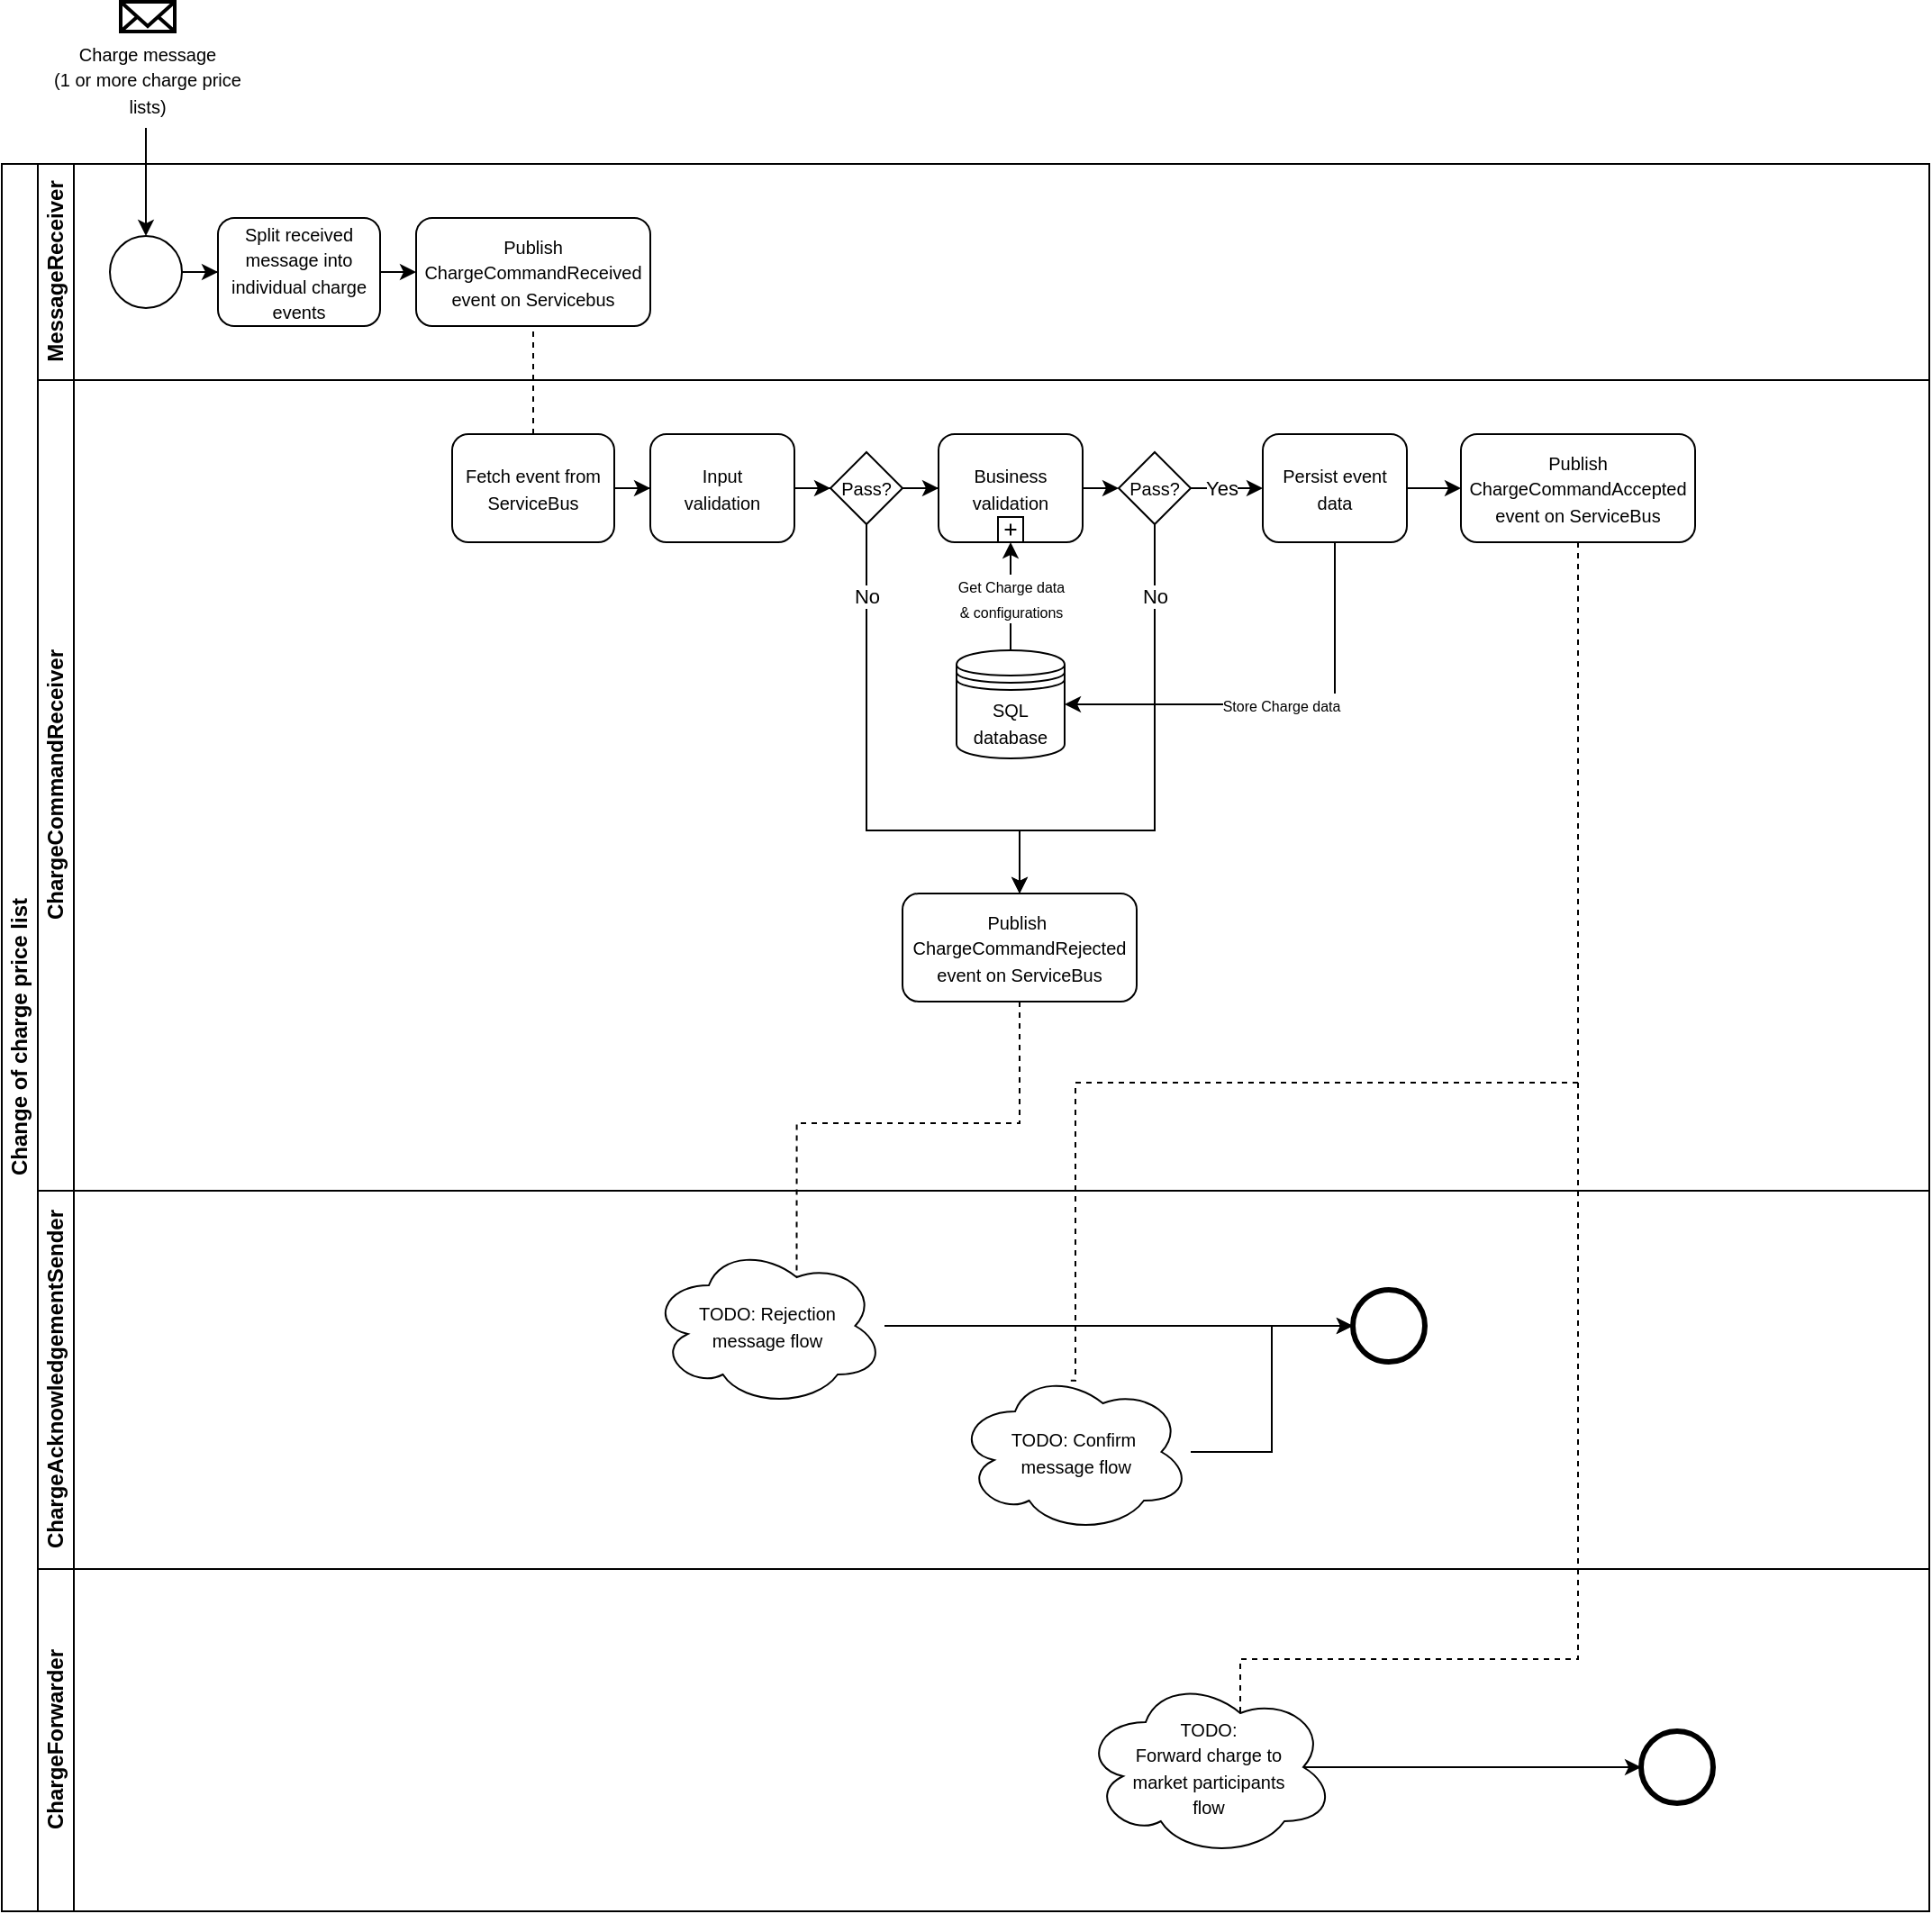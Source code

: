 <mxfile version="14.4.3" type="device"><diagram id="prtHgNgQTEPvFCAcTncT" name="Page-1"><mxGraphModel dx="1550" dy="895" grid="1" gridSize="10" guides="1" tooltips="1" connect="1" arrows="1" fold="1" page="1" pageScale="1" pageWidth="827" pageHeight="1169" math="0" shadow="0"><root><mxCell id="0"/><mxCell id="1" parent="0"/><mxCell id="dNxyNK7c78bLwvsdeMH5-19" value="Change of charge price list" style="swimlane;html=1;childLayout=stackLayout;resizeParent=1;resizeParentMax=0;horizontal=0;startSize=20;horizontalStack=0;rounded=0;" parent="1" vertex="1"><mxGeometry x="120" y="120" width="1070" height="970" as="geometry"><mxRectangle x="120" y="120" width="30" height="180" as="alternateBounds"/></mxGeometry></mxCell><mxCell id="dNxyNK7c78bLwvsdeMH5-20" value="MessageReceiver" style="swimlane;html=1;startSize=20;horizontal=0;" parent="dNxyNK7c78bLwvsdeMH5-19" vertex="1"><mxGeometry x="20" width="1050" height="120" as="geometry"><mxRectangle x="20" width="530" height="20" as="alternateBounds"/></mxGeometry></mxCell><mxCell id="dNxyNK7c78bLwvsdeMH5-25" value="" style="edgeStyle=orthogonalEdgeStyle;rounded=0;orthogonalLoop=1;jettySize=auto;html=1;" parent="dNxyNK7c78bLwvsdeMH5-20" source="dNxyNK7c78bLwvsdeMH5-23" target="dNxyNK7c78bLwvsdeMH5-24" edge="1"><mxGeometry relative="1" as="geometry"/></mxCell><mxCell id="dNxyNK7c78bLwvsdeMH5-23" value="" style="ellipse;whiteSpace=wrap;html=1;" parent="dNxyNK7c78bLwvsdeMH5-20" vertex="1"><mxGeometry x="40" y="40" width="40" height="40" as="geometry"/></mxCell><mxCell id="dNxyNK7c78bLwvsdeMH5-24" value="&lt;span style=&quot;font-size: 10px&quot;&gt;Split received message into individual charge events&lt;/span&gt;" style="rounded=1;whiteSpace=wrap;html=1;fontFamily=Helvetica;fontSize=12;fontColor=#000000;align=center;" parent="dNxyNK7c78bLwvsdeMH5-20" vertex="1"><mxGeometry x="100" y="30" width="90" height="60" as="geometry"/></mxCell><mxCell id="dNxyNK7c78bLwvsdeMH5-30" value="&lt;font style=&quot;font-size: 10px&quot;&gt;Publish ChargeCommandReceived&lt;br&gt;event on Servicebus&lt;/font&gt;" style="rounded=1;whiteSpace=wrap;html=1;fontFamily=Helvetica;fontSize=12;fontColor=#000000;align=center;" parent="dNxyNK7c78bLwvsdeMH5-20" vertex="1"><mxGeometry x="210" y="30" width="130" height="60" as="geometry"/></mxCell><mxCell id="ctsextWRXBwKodFWN5Jo-71" value="" style="edgeStyle=orthogonalEdgeStyle;rounded=0;orthogonalLoop=1;jettySize=auto;html=1;" parent="dNxyNK7c78bLwvsdeMH5-20" source="dNxyNK7c78bLwvsdeMH5-24" edge="1"><mxGeometry relative="1" as="geometry"><mxPoint x="210" y="60" as="targetPoint"/></mxGeometry></mxCell><mxCell id="dNxyNK7c78bLwvsdeMH5-21" value="ChargeCommandReceiver" style="swimlane;html=1;startSize=20;horizontal=0;" parent="dNxyNK7c78bLwvsdeMH5-19" vertex="1"><mxGeometry x="20" y="120" width="1050" height="450" as="geometry"><mxRectangle x="20" y="120" width="530" height="20" as="alternateBounds"/></mxGeometry></mxCell><mxCell id="dNxyNK7c78bLwvsdeMH5-26" value="&lt;font style=&quot;font-size: 10px&quot;&gt;Fetch event from ServiceBus&lt;/font&gt;" style="rounded=1;whiteSpace=wrap;html=1;fontFamily=Helvetica;fontSize=12;fontColor=#000000;align=center;" parent="dNxyNK7c78bLwvsdeMH5-21" vertex="1"><mxGeometry x="230" y="30" width="90" height="60" as="geometry"/></mxCell><mxCell id="ctsextWRXBwKodFWN5Jo-94" value="&lt;font style=&quot;font-size: 10px&quot;&gt;Pass?&lt;/font&gt;" style="rhombus;whiteSpace=wrap;html=1;fontFamily=Helvetica;fontSize=12;fontColor=#000000;align=center;" parent="dNxyNK7c78bLwvsdeMH5-21" vertex="1"><mxGeometry x="600" y="40" width="40" height="40" as="geometry"/></mxCell><mxCell id="ctsextWRXBwKodFWN5Jo-96" value="" style="endArrow=classic;html=1;exitX=1;exitY=0.5;exitDx=0;exitDy=0;entryX=0;entryY=0.5;entryDx=0;entryDy=0;" parent="dNxyNK7c78bLwvsdeMH5-21" source="ctsextWRXBwKodFWN5Jo-90" target="ctsextWRXBwKodFWN5Jo-94" edge="1"><mxGeometry width="50" height="50" relative="1" as="geometry"><mxPoint x="600" y="120" as="sourcePoint"/><mxPoint x="650" y="70" as="targetPoint"/></mxGeometry></mxCell><mxCell id="ctsextWRXBwKodFWN5Jo-120" value="&lt;font style=&quot;font-size: 10px&quot;&gt;Publish&lt;br&gt;ChargeCommandAccepted&lt;br&gt;event on ServiceBus&lt;br&gt;&lt;/font&gt;" style="whiteSpace=wrap;html=1;rounded=1;" parent="dNxyNK7c78bLwvsdeMH5-21" vertex="1"><mxGeometry x="790" y="30" width="130" height="60" as="geometry"/></mxCell><mxCell id="ctsextWRXBwKodFWN5Jo-103" value="&lt;font style=&quot;font-size: 10px&quot;&gt;Persist event data&lt;/font&gt;" style="whiteSpace=wrap;html=1;rounded=1;" parent="dNxyNK7c78bLwvsdeMH5-21" vertex="1"><mxGeometry x="680" y="30" width="80" height="60" as="geometry"/></mxCell><mxCell id="ctsextWRXBwKodFWN5Jo-104" value="Yes" style="edgeStyle=orthogonalEdgeStyle;rounded=0;orthogonalLoop=1;jettySize=auto;html=1;" parent="dNxyNK7c78bLwvsdeMH5-21" source="ctsextWRXBwKodFWN5Jo-94" target="ctsextWRXBwKodFWN5Jo-103" edge="1"><mxGeometry x="-0.149" relative="1" as="geometry"><mxPoint as="offset"/></mxGeometry></mxCell><mxCell id="ctsextWRXBwKodFWN5Jo-122" value="" style="endArrow=classic;html=1;exitX=1;exitY=0.5;exitDx=0;exitDy=0;" parent="dNxyNK7c78bLwvsdeMH5-21" source="ctsextWRXBwKodFWN5Jo-103" target="ctsextWRXBwKodFWN5Jo-120" edge="1"><mxGeometry width="50" height="50" relative="1" as="geometry"><mxPoint x="600" y="80" as="sourcePoint"/><mxPoint x="650" y="30" as="targetPoint"/></mxGeometry></mxCell><mxCell id="Q6cT-gCsJ8WMCQeDimFC-4" value="" style="group;rounded=0;" vertex="1" connectable="0" parent="dNxyNK7c78bLwvsdeMH5-21"><mxGeometry x="340" y="30" width="80" height="60" as="geometry"/></mxCell><mxCell id="Q6cT-gCsJ8WMCQeDimFC-5" value="&lt;span style=&quot;font-size: 10px&quot;&gt;Input &lt;br&gt;validation&lt;/span&gt;" style="whiteSpace=wrap;html=1;rounded=1;" vertex="1" parent="Q6cT-gCsJ8WMCQeDimFC-4"><mxGeometry width="80" height="60" as="geometry"/></mxCell><mxCell id="Q6cT-gCsJ8WMCQeDimFC-9" value="" style="edgeStyle=orthogonalEdgeStyle;rounded=0;orthogonalLoop=1;jettySize=auto;html=1;entryX=0;entryY=0.5;entryDx=0;entryDy=0;" edge="1" parent="dNxyNK7c78bLwvsdeMH5-21" source="Q6cT-gCsJ8WMCQeDimFC-5" target="Q6cT-gCsJ8WMCQeDimFC-10"><mxGeometry relative="1" as="geometry"><mxPoint x="500" y="60" as="targetPoint"/></mxGeometry></mxCell><mxCell id="Q6cT-gCsJ8WMCQeDimFC-3" value="" style="edgeStyle=orthogonalEdgeStyle;rounded=0;orthogonalLoop=1;jettySize=auto;html=1;entryX=0;entryY=0.5;entryDx=0;entryDy=0;" edge="1" parent="dNxyNK7c78bLwvsdeMH5-21" source="dNxyNK7c78bLwvsdeMH5-26" target="Q6cT-gCsJ8WMCQeDimFC-5"><mxGeometry relative="1" as="geometry"><mxPoint x="360" y="60" as="targetPoint"/></mxGeometry></mxCell><mxCell id="Q6cT-gCsJ8WMCQeDimFC-10" value="&lt;font style=&quot;font-size: 10px&quot;&gt;Pass?&lt;/font&gt;" style="rhombus;whiteSpace=wrap;html=1;fontFamily=Helvetica;fontSize=12;fontColor=#000000;align=center;" vertex="1" parent="dNxyNK7c78bLwvsdeMH5-21"><mxGeometry x="440" y="40" width="40" height="40" as="geometry"/></mxCell><mxCell id="Q6cT-gCsJ8WMCQeDimFC-13" value="" style="edgeStyle=orthogonalEdgeStyle;rounded=0;orthogonalLoop=1;jettySize=auto;html=1;entryX=0;entryY=0.5;entryDx=0;entryDy=0;" edge="1" parent="dNxyNK7c78bLwvsdeMH5-21" source="Q6cT-gCsJ8WMCQeDimFC-10" target="ctsextWRXBwKodFWN5Jo-90"><mxGeometry relative="1" as="geometry"><mxPoint x="500" y="130" as="targetPoint"/></mxGeometry></mxCell><mxCell id="ctsextWRXBwKodFWN5Jo-95" value="" style="group" parent="dNxyNK7c78bLwvsdeMH5-21" vertex="1" connectable="0"><mxGeometry x="500" y="30" width="80" height="60" as="geometry"/></mxCell><mxCell id="ctsextWRXBwKodFWN5Jo-90" value="&lt;font style=&quot;font-size: 10px&quot;&gt;Business validation&lt;/font&gt;" style="whiteSpace=wrap;html=1;rounded=1;" parent="ctsextWRXBwKodFWN5Jo-95" vertex="1"><mxGeometry width="80" height="60" as="geometry"/></mxCell><mxCell id="ctsextWRXBwKodFWN5Jo-93" value="" style="shape=plus;html=1;outlineConnect=0;strokeColor=#000000;" parent="ctsextWRXBwKodFWN5Jo-95" vertex="1"><mxGeometry x="33" y="46" width="14" height="14" as="geometry"/></mxCell><mxCell id="Q6cT-gCsJ8WMCQeDimFC-19" value="&lt;font style=&quot;font-size: 10px&quot;&gt;SQL database&lt;/font&gt;" style="shape=datastore;whiteSpace=wrap;html=1;" vertex="1" parent="dNxyNK7c78bLwvsdeMH5-21"><mxGeometry x="510" y="150" width="60" height="60" as="geometry"/></mxCell><mxCell id="q94TWwSRBSF3cy6hSpi0-69" value="&lt;span style=&quot;font-size: 10px&quot;&gt;Publish&amp;nbsp;&lt;/span&gt;&lt;br style=&quot;font-size: 10px&quot;&gt;&lt;span style=&quot;font-size: 10px&quot;&gt;ChargeCommandRejected&lt;br&gt;event on ServiceBus&lt;/span&gt;" style="whiteSpace=wrap;html=1;rounded=1;" parent="dNxyNK7c78bLwvsdeMH5-21" vertex="1"><mxGeometry x="480" y="285" width="130" height="60" as="geometry"/></mxCell><mxCell id="Q6cT-gCsJ8WMCQeDimFC-25" value="&lt;font style=&quot;font-size: 8px&quot;&gt;Store Charge data&lt;/font&gt;" style="edgeStyle=orthogonalEdgeStyle;rounded=0;orthogonalLoop=1;jettySize=auto;html=1;entryX=1;entryY=0.5;entryDx=0;entryDy=0;" edge="1" parent="dNxyNK7c78bLwvsdeMH5-21" source="ctsextWRXBwKodFWN5Jo-103" target="Q6cT-gCsJ8WMCQeDimFC-19"><mxGeometry relative="1" as="geometry"><mxPoint x="720" y="170" as="targetPoint"/><Array as="points"><mxPoint x="720" y="180"/></Array></mxGeometry></mxCell><mxCell id="Q6cT-gCsJ8WMCQeDimFC-27" value="No" style="edgeStyle=orthogonalEdgeStyle;rounded=0;orthogonalLoop=1;jettySize=auto;html=1;entryX=0.5;entryY=0;entryDx=0;entryDy=0;" edge="1" parent="dNxyNK7c78bLwvsdeMH5-21" source="Q6cT-gCsJ8WMCQeDimFC-10" target="q94TWwSRBSF3cy6hSpi0-69"><mxGeometry x="-0.724" relative="1" as="geometry"><mxPoint x="460.0" y="150" as="targetPoint"/><Array as="points"><mxPoint x="460" y="250"/><mxPoint x="545" y="250"/></Array><mxPoint as="offset"/></mxGeometry></mxCell><mxCell id="Q6cT-gCsJ8WMCQeDimFC-29" value="No" style="edgeStyle=orthogonalEdgeStyle;rounded=0;orthogonalLoop=1;jettySize=auto;html=1;entryX=0.5;entryY=0;entryDx=0;entryDy=0;" edge="1" parent="dNxyNK7c78bLwvsdeMH5-21" source="ctsextWRXBwKodFWN5Jo-94" target="q94TWwSRBSF3cy6hSpi0-69"><mxGeometry x="-0.714" relative="1" as="geometry"><mxPoint x="620" y="150" as="targetPoint"/><Array as="points"><mxPoint x="620" y="250"/><mxPoint x="545" y="250"/></Array><mxPoint as="offset"/></mxGeometry></mxCell><mxCell id="q94TWwSRBSF3cy6hSpi0-39" value="ChargeAcknowledgementSender" style="swimlane;html=1;startSize=20;horizontal=0;" parent="dNxyNK7c78bLwvsdeMH5-19" vertex="1"><mxGeometry x="20" y="570" width="1050" height="210" as="geometry"><mxRectangle x="20" y="120" width="530" height="20" as="alternateBounds"/></mxGeometry></mxCell><mxCell id="ctsextWRXBwKodFWN5Jo-114" value="&lt;span style=&quot;font-size: 10px&quot;&gt;TODO: Rejection &lt;br&gt;message flow&lt;/span&gt;" style="ellipse;shape=cloud;whiteSpace=wrap;html=1;rounded=0;" parent="q94TWwSRBSF3cy6hSpi0-39" vertex="1"><mxGeometry x="340" y="30" width="130" height="90" as="geometry"/></mxCell><mxCell id="ctsextWRXBwKodFWN5Jo-123" value="&lt;font style=&quot;font-size: 10px&quot;&gt;TODO: Confirm&lt;br&gt;&amp;nbsp;message flow&lt;/font&gt;" style="ellipse;shape=cloud;whiteSpace=wrap;html=1;" parent="q94TWwSRBSF3cy6hSpi0-39" vertex="1"><mxGeometry x="510" y="100" width="130" height="90" as="geometry"/></mxCell><mxCell id="q94TWwSRBSF3cy6hSpi0-72" value="" style="shape=mxgraph.bpmn.shape;html=1;verticalLabelPosition=bottom;labelBackgroundColor=#ffffff;verticalAlign=top;align=center;perimeter=ellipsePerimeter;outlineConnect=0;outline=end;symbol=general;strokeColor=#000000;" parent="q94TWwSRBSF3cy6hSpi0-39" vertex="1"><mxGeometry x="730" y="55" width="40" height="40" as="geometry"/></mxCell><mxCell id="Q6cT-gCsJ8WMCQeDimFC-33" value="" style="edgeStyle=orthogonalEdgeStyle;rounded=0;orthogonalLoop=1;jettySize=auto;html=1;entryX=0;entryY=0.5;entryDx=0;entryDy=0;" edge="1" parent="q94TWwSRBSF3cy6hSpi0-39" source="ctsextWRXBwKodFWN5Jo-114" target="q94TWwSRBSF3cy6hSpi0-72"><mxGeometry relative="1" as="geometry"><mxPoint x="550" y="70" as="targetPoint"/></mxGeometry></mxCell><mxCell id="Q6cT-gCsJ8WMCQeDimFC-35" value="" style="edgeStyle=orthogonalEdgeStyle;rounded=0;orthogonalLoop=1;jettySize=auto;html=1;entryX=0;entryY=0.5;entryDx=0;entryDy=0;" edge="1" parent="q94TWwSRBSF3cy6hSpi0-39" source="ctsextWRXBwKodFWN5Jo-123" target="q94TWwSRBSF3cy6hSpi0-72"><mxGeometry relative="1" as="geometry"><mxPoint x="720" y="140" as="targetPoint"/></mxGeometry></mxCell><mxCell id="q94TWwSRBSF3cy6hSpi0-66" value="ChargeForwarder" style="swimlane;html=1;startSize=20;horizontal=0;" parent="dNxyNK7c78bLwvsdeMH5-19" vertex="1"><mxGeometry x="20" y="780" width="1050" height="190" as="geometry"><mxRectangle x="20" y="120" width="530" height="20" as="alternateBounds"/></mxGeometry></mxCell><mxCell id="ctsextWRXBwKodFWN5Jo-125" value="&lt;font style=&quot;font-size: 10px&quot;&gt;TODO: &lt;br&gt;Forward charge to &lt;br&gt;market participants &lt;br&gt;flow&lt;/font&gt;" style="ellipse;shape=cloud;whiteSpace=wrap;html=1;" parent="q94TWwSRBSF3cy6hSpi0-66" vertex="1"><mxGeometry x="580" y="60" width="140" height="100" as="geometry"/></mxCell><mxCell id="ctsextWRXBwKodFWN5Jo-110" value="" style="shape=mxgraph.bpmn.shape;html=1;verticalLabelPosition=bottom;labelBackgroundColor=#ffffff;verticalAlign=top;align=center;perimeter=ellipsePerimeter;outlineConnect=0;outline=end;symbol=general;strokeColor=#000000;" parent="q94TWwSRBSF3cy6hSpi0-66" vertex="1"><mxGeometry x="890" y="90" width="40" height="40" as="geometry"/></mxCell><mxCell id="q94TWwSRBSF3cy6hSpi0-76" value="" style="edgeStyle=orthogonalEdgeStyle;rounded=0;orthogonalLoop=1;jettySize=auto;html=1;exitX=0.875;exitY=0.5;exitDx=0;exitDy=0;exitPerimeter=0;" parent="q94TWwSRBSF3cy6hSpi0-66" source="ctsextWRXBwKodFWN5Jo-125" target="ctsextWRXBwKodFWN5Jo-110" edge="1"><mxGeometry relative="1" as="geometry"><mxPoint x="1240" y="-420" as="targetPoint"/><mxPoint x="860" y="105" as="sourcePoint"/></mxGeometry></mxCell><mxCell id="ctsextWRXBwKodFWN5Jo-78" value="" style="endArrow=none;dashed=1;html=1;entryX=0.5;entryY=1;entryDx=0;entryDy=0;exitX=0.5;exitY=0;exitDx=0;exitDy=0;" parent="dNxyNK7c78bLwvsdeMH5-19" source="dNxyNK7c78bLwvsdeMH5-26" target="dNxyNK7c78bLwvsdeMH5-30" edge="1"><mxGeometry width="50" height="50" relative="1" as="geometry"><mxPoint x="620" y="240" as="sourcePoint"/><mxPoint x="670" y="190" as="targetPoint"/></mxGeometry></mxCell><mxCell id="Q6cT-gCsJ8WMCQeDimFC-31" value="" style="endArrow=none;dashed=1;edgeStyle=orthogonalEdgeStyle;rounded=0;orthogonalLoop=1;jettySize=auto;html=1;entryX=0.625;entryY=0.2;entryDx=0;entryDy=0;entryPerimeter=0;exitX=0.5;exitY=1;exitDx=0;exitDy=0;" edge="1" parent="dNxyNK7c78bLwvsdeMH5-19" source="q94TWwSRBSF3cy6hSpi0-69" target="ctsextWRXBwKodFWN5Jo-114"><mxGeometry relative="1" as="geometry"><mxPoint x="565" y="545" as="targetPoint"/></mxGeometry></mxCell><mxCell id="Q6cT-gCsJ8WMCQeDimFC-36" value="" style="endArrow=none;dashed=1;edgeStyle=orthogonalEdgeStyle;rounded=0;orthogonalLoop=1;jettySize=auto;html=1;entryX=0.47;entryY=0.06;entryDx=0;entryDy=0;entryPerimeter=0;exitX=0.5;exitY=1;exitDx=0;exitDy=0;" edge="1" parent="dNxyNK7c78bLwvsdeMH5-19" source="ctsextWRXBwKodFWN5Jo-120" target="ctsextWRXBwKodFWN5Jo-123"><mxGeometry relative="1" as="geometry"><mxPoint x="575" y="475" as="sourcePoint"/><mxPoint x="455" y="626" as="targetPoint"/><Array as="points"><mxPoint x="875" y="510"/><mxPoint x="596" y="510"/></Array></mxGeometry></mxCell><mxCell id="Q6cT-gCsJ8WMCQeDimFC-37" value="" style="endArrow=none;dashed=1;edgeStyle=orthogonalEdgeStyle;rounded=0;orthogonalLoop=1;jettySize=auto;html=1;exitX=0.5;exitY=1;exitDx=0;exitDy=0;entryX=0.625;entryY=0.2;entryDx=0;entryDy=0;entryPerimeter=0;" edge="1" parent="dNxyNK7c78bLwvsdeMH5-19" source="ctsextWRXBwKodFWN5Jo-120" target="ctsextWRXBwKodFWN5Jo-125"><mxGeometry relative="1" as="geometry"><mxPoint x="885" y="220" as="sourcePoint"/><mxPoint x="695" y="830" as="targetPoint"/><Array as="points"><mxPoint x="875" y="830"/><mxPoint x="688" y="830"/></Array></mxGeometry></mxCell><mxCell id="ctsextWRXBwKodFWN5Jo-56" value="" style="edgeStyle=orthogonalEdgeStyle;rounded=0;orthogonalLoop=1;jettySize=auto;html=1;" parent="1" edge="1"><mxGeometry relative="1" as="geometry"><mxPoint x="200" y="100" as="sourcePoint"/><mxPoint x="200" y="160" as="targetPoint"/></mxGeometry></mxCell><mxCell id="ctsextWRXBwKodFWN5Jo-59" value="" style="html=1;verticalLabelPosition=bottom;align=center;labelBackgroundColor=#ffffff;verticalAlign=top;strokeWidth=2;strokeColor=#000000;shadow=0;dashed=0;shape=mxgraph.ios7.icons.mail;" parent="1" vertex="1"><mxGeometry x="186" y="30" width="30" height="16.5" as="geometry"/></mxCell><mxCell id="ctsextWRXBwKodFWN5Jo-60" value="&lt;font style=&quot;font-size: 10px&quot;&gt;Charge message&lt;br&gt;(1 or more charge price lists)&lt;/font&gt;" style="text;html=1;strokeColor=none;fillColor=none;align=center;verticalAlign=middle;whiteSpace=wrap;rounded=0;" parent="1" vertex="1"><mxGeometry x="146" y="62.5" width="110" height="20" as="geometry"/></mxCell><mxCell id="Q6cT-gCsJ8WMCQeDimFC-18" value="&lt;font&gt;&lt;font style=&quot;font-size: 8px&quot;&gt;Get Charge data&lt;br&gt;&amp;amp; configurations&lt;/font&gt;&lt;br&gt;&lt;/font&gt;" style="edgeStyle=orthogonalEdgeStyle;rounded=0;orthogonalLoop=1;jettySize=auto;html=1;exitX=0.5;exitY=0;exitDx=0;exitDy=0;" edge="1" parent="1" source="Q6cT-gCsJ8WMCQeDimFC-19"><mxGeometry x="-0.375" y="-10" relative="1" as="geometry"><mxPoint x="680.0" y="370" as="sourcePoint"/><mxPoint x="680" y="330" as="targetPoint"/><Array as="points"><mxPoint x="680" y="380"/><mxPoint x="680" y="380"/></Array><mxPoint x="-10" y="-10" as="offset"/></mxGeometry></mxCell></root></mxGraphModel></diagram></mxfile>